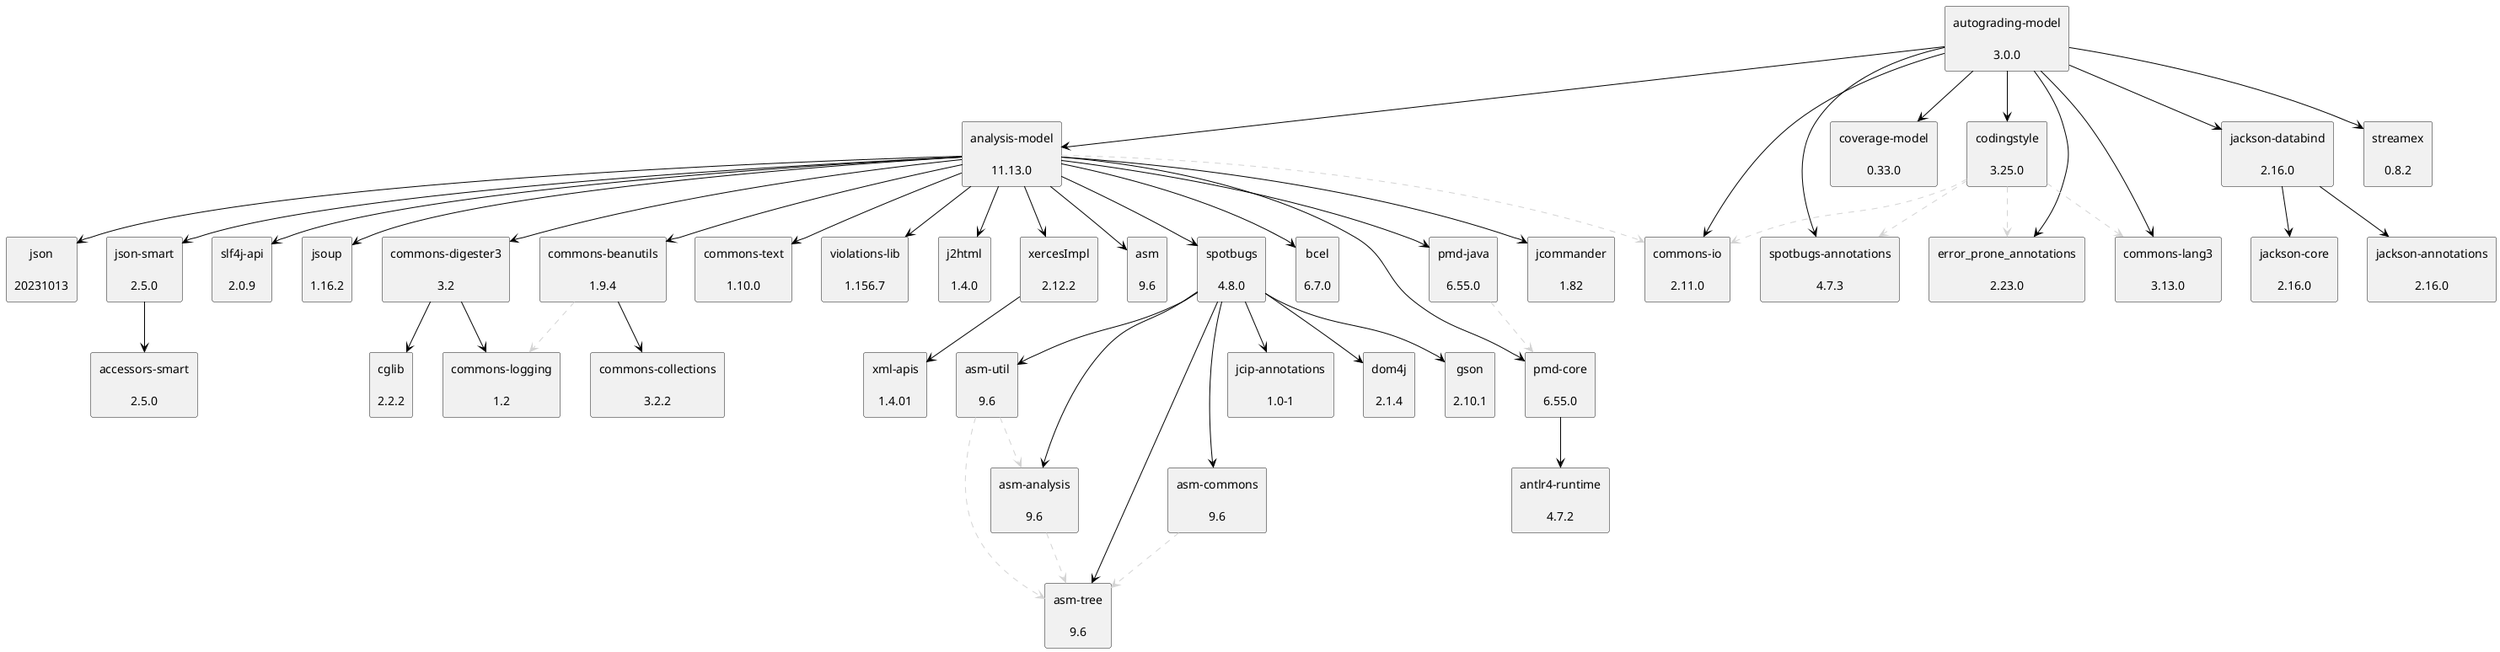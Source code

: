 @startuml
skinparam defaultTextAlignment center
skinparam rectangle {
  BackgroundColor<<optional>> beige
  BackgroundColor<<test>> lightGreen
  BackgroundColor<<runtime>> lightBlue
  BackgroundColor<<provided>> lightGray
}
rectangle "analysis-model\n\n11.13.0" as edu_hm_hafner_analysis_model_jar
rectangle "jsoup\n\n1.16.2" as org_jsoup_jsoup_jar
rectangle "commons-io\n\n2.11.0" as commons_io_commons_io_jar
rectangle "commons-digester3\n\n3.2" as org_apache_commons_commons_digester3_jar
rectangle "cglib\n\n2.2.2" as cglib_cglib_jar
rectangle "commons-logging\n\n1.2" as commons_logging_commons_logging_jar
rectangle "commons-beanutils\n\n1.9.4" as commons_beanutils_commons_beanutils_jar
rectangle "commons-collections\n\n3.2.2" as commons_collections_commons_collections_jar
rectangle "commons-text\n\n1.10.0" as org_apache_commons_commons_text_jar
rectangle "violations-lib\n\n1.156.7" as se_bjurr_violations_violations_lib_jar
rectangle "j2html\n\n1.4.0" as com_j2html_j2html_jar
rectangle "xercesImpl\n\n2.12.2" as xerces_xercesImpl_jar
rectangle "xml-apis\n\n1.4.01" as xml_apis_xml_apis_jar
rectangle "asm\n\n9.6" as org_ow2_asm_asm_jar
rectangle "asm-analysis\n\n9.6" as org_ow2_asm_asm_analysis_jar
rectangle "asm-tree\n\n9.6" as org_ow2_asm_asm_tree_jar
rectangle "spotbugs\n\n4.8.0" as com_github_spotbugs_spotbugs_jar
rectangle "asm-commons\n\n9.6" as org_ow2_asm_asm_commons_jar
rectangle "asm-util\n\n9.6" as org_ow2_asm_asm_util_jar
rectangle "jcip-annotations\n\n1.0-1" as com_github_stephenc_jcip_jcip_annotations_jar
rectangle "dom4j\n\n2.1.4" as org_dom4j_dom4j_jar
rectangle "gson\n\n2.10.1" as com_google_code_gson_gson_jar
rectangle "bcel\n\n6.7.0" as org_apache_bcel_bcel_jar
rectangle "pmd-core\n\n6.55.0" as net_sourceforge_pmd_pmd_core_jar
rectangle "antlr4-runtime\n\n4.7.2" as org_antlr_antlr4_runtime_jar
rectangle "jcommander\n\n1.82" as com_beust_jcommander_jar
rectangle "pmd-java\n\n6.55.0" as net_sourceforge_pmd_pmd_java_jar
rectangle "json\n\n20231013" as org_json_json_jar
rectangle "json-smart\n\n2.5.0" as net_minidev_json_smart_jar
rectangle "accessors-smart\n\n2.5.0" as net_minidev_accessors_smart_jar
rectangle "slf4j-api\n\n2.0.9" as org_slf4j_slf4j_api_jar
rectangle "autograding-model\n\n3.0.0" as edu_hm_hafner_autograding_model_jar
rectangle "coverage-model\n\n0.33.0" as edu_hm_hafner_coverage_model_jar
rectangle "jackson-databind\n\n2.16.0" as com_fasterxml_jackson_core_jackson_databind_jar
rectangle "jackson-annotations\n\n2.16.0" as com_fasterxml_jackson_core_jackson_annotations_jar
rectangle "jackson-core\n\n2.16.0" as com_fasterxml_jackson_core_jackson_core_jar
rectangle "spotbugs-annotations\n\n4.7.3" as com_github_spotbugs_spotbugs_annotations_jar
rectangle "error_prone_annotations\n\n2.23.0" as com_google_errorprone_error_prone_annotations_jar
rectangle "streamex\n\n0.8.2" as one_util_streamex_jar
rectangle "codingstyle\n\n3.25.0" as edu_hm_hafner_codingstyle_jar
rectangle "commons-lang3\n\n3.13.0" as org_apache_commons_commons_lang3_jar
edu_hm_hafner_analysis_model_jar -[#000000]-> org_jsoup_jsoup_jar
edu_hm_hafner_analysis_model_jar .[#D3D3D3].> commons_io_commons_io_jar
org_apache_commons_commons_digester3_jar -[#000000]-> cglib_cglib_jar
org_apache_commons_commons_digester3_jar -[#000000]-> commons_logging_commons_logging_jar
edu_hm_hafner_analysis_model_jar -[#000000]-> org_apache_commons_commons_digester3_jar
commons_beanutils_commons_beanutils_jar .[#D3D3D3].> commons_logging_commons_logging_jar
commons_beanutils_commons_beanutils_jar -[#000000]-> commons_collections_commons_collections_jar
edu_hm_hafner_analysis_model_jar -[#000000]-> commons_beanutils_commons_beanutils_jar
edu_hm_hafner_analysis_model_jar -[#000000]-> org_apache_commons_commons_text_jar
edu_hm_hafner_analysis_model_jar -[#000000]-> se_bjurr_violations_violations_lib_jar
edu_hm_hafner_analysis_model_jar -[#000000]-> com_j2html_j2html_jar
xerces_xercesImpl_jar -[#000000]-> xml_apis_xml_apis_jar
edu_hm_hafner_analysis_model_jar -[#000000]-> xerces_xercesImpl_jar
edu_hm_hafner_analysis_model_jar -[#000000]-> org_ow2_asm_asm_jar
org_ow2_asm_asm_analysis_jar .[#D3D3D3].> org_ow2_asm_asm_tree_jar
com_github_spotbugs_spotbugs_jar -[#000000]-> org_ow2_asm_asm_analysis_jar
org_ow2_asm_asm_commons_jar .[#D3D3D3].> org_ow2_asm_asm_tree_jar
com_github_spotbugs_spotbugs_jar -[#000000]-> org_ow2_asm_asm_commons_jar
com_github_spotbugs_spotbugs_jar -[#000000]-> org_ow2_asm_asm_tree_jar
org_ow2_asm_asm_util_jar .[#D3D3D3].> org_ow2_asm_asm_tree_jar
org_ow2_asm_asm_util_jar .[#D3D3D3].> org_ow2_asm_asm_analysis_jar
com_github_spotbugs_spotbugs_jar -[#000000]-> org_ow2_asm_asm_util_jar
com_github_spotbugs_spotbugs_jar -[#000000]-> com_github_stephenc_jcip_jcip_annotations_jar
com_github_spotbugs_spotbugs_jar -[#000000]-> org_dom4j_dom4j_jar
com_github_spotbugs_spotbugs_jar -[#000000]-> com_google_code_gson_gson_jar
edu_hm_hafner_analysis_model_jar -[#000000]-> com_github_spotbugs_spotbugs_jar
edu_hm_hafner_analysis_model_jar -[#000000]-> org_apache_bcel_bcel_jar
net_sourceforge_pmd_pmd_core_jar -[#000000]-> org_antlr_antlr4_runtime_jar
edu_hm_hafner_analysis_model_jar -[#000000]-> net_sourceforge_pmd_pmd_core_jar
edu_hm_hafner_analysis_model_jar -[#000000]-> com_beust_jcommander_jar
net_sourceforge_pmd_pmd_java_jar .[#D3D3D3].> net_sourceforge_pmd_pmd_core_jar
edu_hm_hafner_analysis_model_jar -[#000000]-> net_sourceforge_pmd_pmd_java_jar
edu_hm_hafner_analysis_model_jar -[#000000]-> org_json_json_jar
net_minidev_json_smart_jar -[#000000]-> net_minidev_accessors_smart_jar
edu_hm_hafner_analysis_model_jar -[#000000]-> net_minidev_json_smart_jar
edu_hm_hafner_analysis_model_jar -[#000000]-> org_slf4j_slf4j_api_jar
edu_hm_hafner_autograding_model_jar -[#000000]-> edu_hm_hafner_analysis_model_jar
edu_hm_hafner_autograding_model_jar -[#000000]-> edu_hm_hafner_coverage_model_jar
com_fasterxml_jackson_core_jackson_databind_jar -[#000000]-> com_fasterxml_jackson_core_jackson_annotations_jar
com_fasterxml_jackson_core_jackson_databind_jar -[#000000]-> com_fasterxml_jackson_core_jackson_core_jar
edu_hm_hafner_autograding_model_jar -[#000000]-> com_fasterxml_jackson_core_jackson_databind_jar
edu_hm_hafner_autograding_model_jar -[#000000]-> com_github_spotbugs_spotbugs_annotations_jar
edu_hm_hafner_autograding_model_jar -[#000000]-> com_google_errorprone_error_prone_annotations_jar
edu_hm_hafner_autograding_model_jar -[#000000]-> one_util_streamex_jar
edu_hm_hafner_codingstyle_jar .[#D3D3D3].> com_github_spotbugs_spotbugs_annotations_jar
edu_hm_hafner_codingstyle_jar .[#D3D3D3].> com_google_errorprone_error_prone_annotations_jar
edu_hm_hafner_codingstyle_jar .[#D3D3D3].> org_apache_commons_commons_lang3_jar
edu_hm_hafner_codingstyle_jar .[#D3D3D3].> commons_io_commons_io_jar
edu_hm_hafner_autograding_model_jar -[#000000]-> edu_hm_hafner_codingstyle_jar
edu_hm_hafner_autograding_model_jar -[#000000]-> org_apache_commons_commons_lang3_jar
edu_hm_hafner_autograding_model_jar -[#000000]-> commons_io_commons_io_jar
@enduml